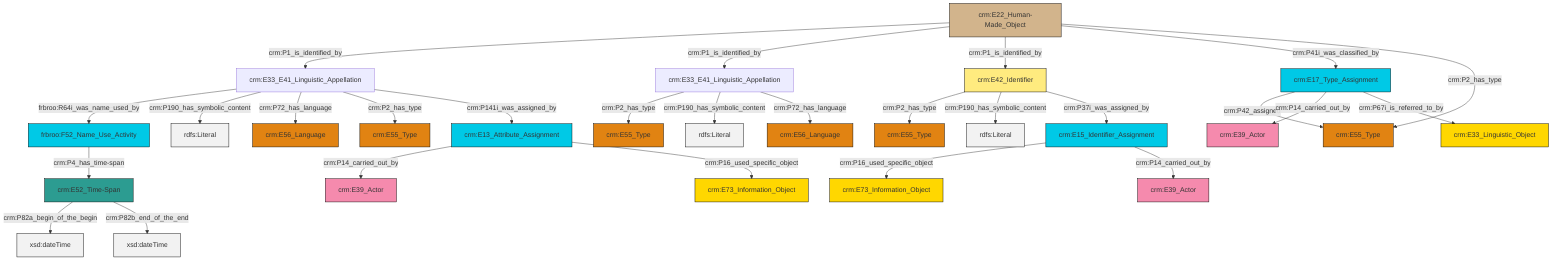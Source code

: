 graph TD
classDef Literal fill:#f2f2f2,stroke:#000000;
classDef CRM_Entity fill:#FFFFFF,stroke:#000000;
classDef Temporal_Entity fill:#00C9E6, stroke:#000000;
classDef Type fill:#E18312, stroke:#000000;
classDef Time-Span fill:#2C9C91, stroke:#000000;
classDef Appellation fill:#FFEB7F, stroke:#000000;
classDef Place fill:#008836, stroke:#000000;
classDef Persistent_Item fill:#B266B2, stroke:#000000;
classDef Conceptual_Object fill:#FFD700, stroke:#000000;
classDef Physical_Thing fill:#D2B48C, stroke:#000000;
classDef Actor fill:#f58aad, stroke:#000000;
classDef PC_Classes fill:#4ce600, stroke:#000000;
classDef Multi fill:#cccccc,stroke:#000000;

0["crm:E52_Time-Span"]:::Time-Span -->|crm:P82a_begin_of_the_begin| 1[xsd:dateTime]:::Literal
2["crm:E42_Identifier"]:::Appellation -->|crm:P2_has_type| 3["crm:E55_Type"]:::Type
4["crm:E33_E41_Linguistic_Appellation"]:::Default -->|frbroo:R64i_was_name_used_by| 5["frbroo:F52_Name_Use_Activity"]:::Temporal_Entity
10["crm:E22_Human-Made_Object"]:::Physical_Thing -->|crm:P1_is_identified_by| 4["crm:E33_E41_Linguistic_Appellation"]:::Default
15["crm:E17_Type_Assignment"]:::Temporal_Entity -->|crm:P42_assigned| 16["crm:E55_Type"]:::Type
17["crm:E33_E41_Linguistic_Appellation"]:::Default -->|crm:P2_has_type| 11["crm:E55_Type"]:::Type
10["crm:E22_Human-Made_Object"]:::Physical_Thing -->|crm:P1_is_identified_by| 17["crm:E33_E41_Linguistic_Appellation"]:::Default
10["crm:E22_Human-Made_Object"]:::Physical_Thing -->|crm:P1_is_identified_by| 2["crm:E42_Identifier"]:::Appellation
10["crm:E22_Human-Made_Object"]:::Physical_Thing -->|crm:P41i_was_classified_by| 15["crm:E17_Type_Assignment"]:::Temporal_Entity
17["crm:E33_E41_Linguistic_Appellation"]:::Default -->|crm:P190_has_symbolic_content| 20[rdfs:Literal]:::Literal
6["crm:E13_Attribute_Assignment"]:::Temporal_Entity -->|crm:P14_carried_out_by| 22["crm:E39_Actor"]:::Actor
4["crm:E33_E41_Linguistic_Appellation"]:::Default -->|crm:P190_has_symbolic_content| 23[rdfs:Literal]:::Literal
5["frbroo:F52_Name_Use_Activity"]:::Temporal_Entity -->|crm:P4_has_time-span| 0["crm:E52_Time-Span"]:::Time-Span
24["crm:E15_Identifier_Assignment"]:::Temporal_Entity -->|crm:P16_used_specific_object| 26["crm:E73_Information_Object"]:::Conceptual_Object
4["crm:E33_E41_Linguistic_Appellation"]:::Default -->|crm:P72_has_language| 8["crm:E56_Language"]:::Type
0["crm:E52_Time-Span"]:::Time-Span -->|crm:P82b_end_of_the_end| 37[xsd:dateTime]:::Literal
15["crm:E17_Type_Assignment"]:::Temporal_Entity -->|crm:P14_carried_out_by| 30["crm:E39_Actor"]:::Actor
15["crm:E17_Type_Assignment"]:::Temporal_Entity -->|crm:P67i_is_referred_to_by| 18["crm:E33_Linguistic_Object"]:::Conceptual_Object
17["crm:E33_E41_Linguistic_Appellation"]:::Default -->|crm:P72_has_language| 32["crm:E56_Language"]:::Type
6["crm:E13_Attribute_Assignment"]:::Temporal_Entity -->|crm:P16_used_specific_object| 13["crm:E73_Information_Object"]:::Conceptual_Object
2["crm:E42_Identifier"]:::Appellation -->|crm:P190_has_symbolic_content| 43[rdfs:Literal]:::Literal
10["crm:E22_Human-Made_Object"]:::Physical_Thing -->|crm:P2_has_type| 16["crm:E55_Type"]:::Type
2["crm:E42_Identifier"]:::Appellation -->|crm:P37i_was_assigned_by| 24["crm:E15_Identifier_Assignment"]:::Temporal_Entity
4["crm:E33_E41_Linguistic_Appellation"]:::Default -->|crm:P2_has_type| 27["crm:E55_Type"]:::Type
24["crm:E15_Identifier_Assignment"]:::Temporal_Entity -->|crm:P14_carried_out_by| 34["crm:E39_Actor"]:::Actor
4["crm:E33_E41_Linguistic_Appellation"]:::Default -->|crm:P141i_was_assigned_by| 6["crm:E13_Attribute_Assignment"]:::Temporal_Entity